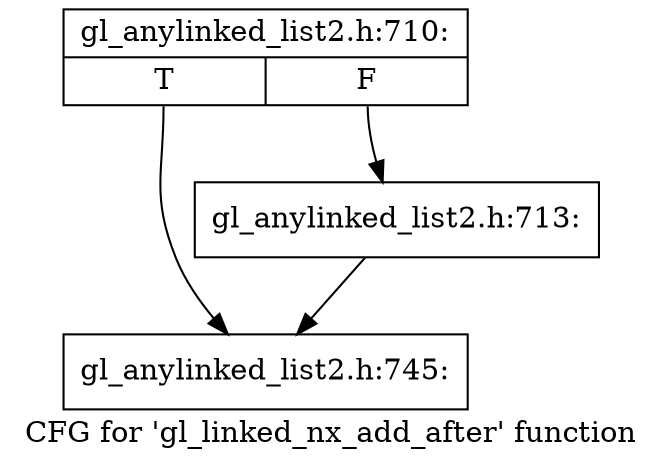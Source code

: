 digraph "CFG for 'gl_linked_nx_add_after' function" {
	label="CFG for 'gl_linked_nx_add_after' function";

	Node0xc75f060 [shape=record,label="{gl_anylinked_list2.h:710:|{<s0>T|<s1>F}}"];
	Node0xc75f060:s0 -> Node0xc7686e0;
	Node0xc75f060:s1 -> Node0xc768090;
	Node0xc768090 [shape=record,label="{gl_anylinked_list2.h:713:}"];
	Node0xc768090 -> Node0xc7686e0;
	Node0xc7686e0 [shape=record,label="{gl_anylinked_list2.h:745:}"];
}

